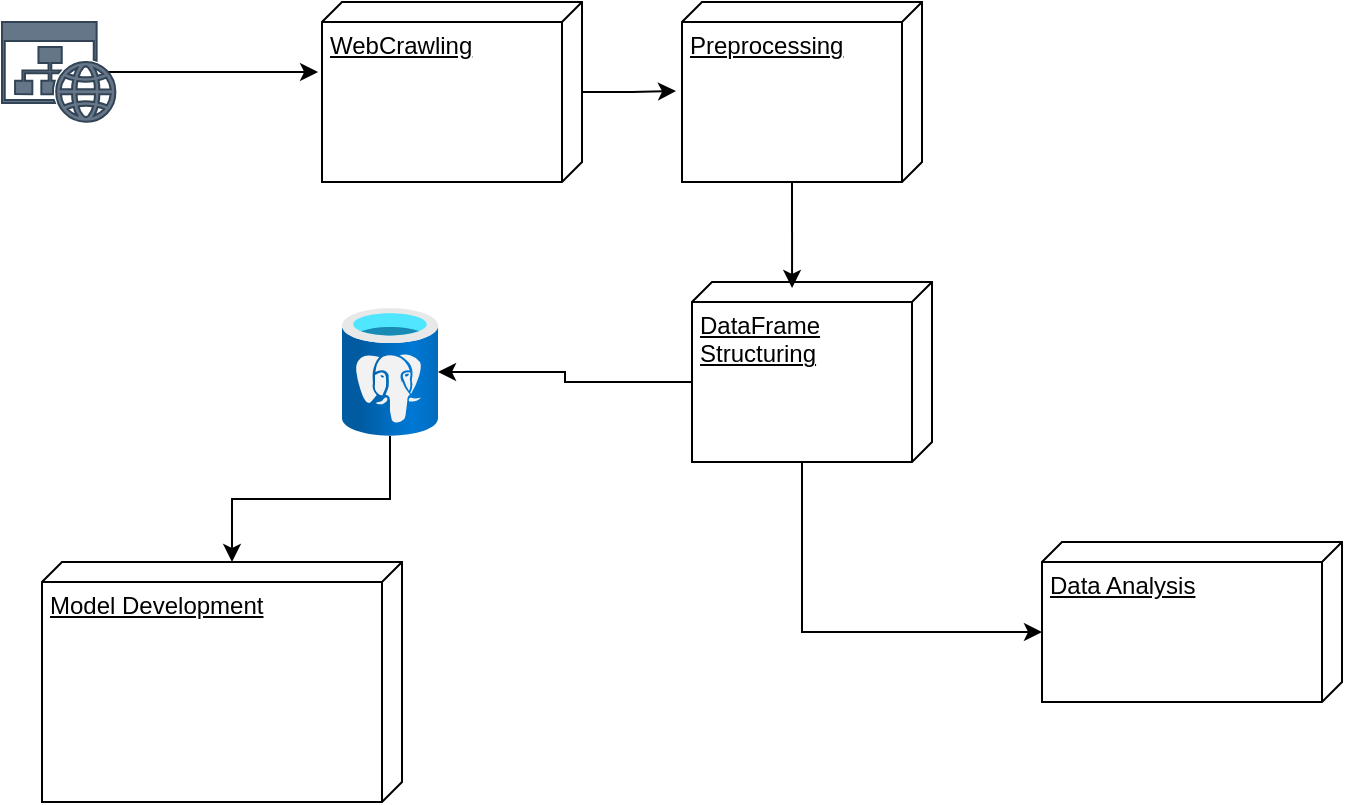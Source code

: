 <mxfile version="21.5.1" type="device">
  <diagram name="Page-1" id="_dLB5OyY1LlyaF-ppNpY">
    <mxGraphModel dx="1426" dy="806" grid="1" gridSize="10" guides="1" tooltips="1" connect="1" arrows="1" fold="1" page="1" pageScale="1" pageWidth="850" pageHeight="1100" math="0" shadow="0">
      <root>
        <mxCell id="0" />
        <mxCell id="1" parent="0" />
        <mxCell id="BxEvM1gzFtqI8rmF69bc-33" style="edgeStyle=orthogonalEdgeStyle;rounded=0;orthogonalLoop=1;jettySize=auto;html=1;entryX=0;entryY=0;entryDx=0;entryDy=85;entryPerimeter=0;" edge="1" parent="1" source="BxEvM1gzFtqI8rmF69bc-13" target="BxEvM1gzFtqI8rmF69bc-32">
          <mxGeometry relative="1" as="geometry" />
        </mxCell>
        <mxCell id="BxEvM1gzFtqI8rmF69bc-13" value="" style="image;aspect=fixed;html=1;points=[];align=center;fontSize=12;image=img/lib/azure2/databases/Azure_Database_PostgreSQL_Server.svg;rounded=0;labelBackgroundColor=none;" vertex="1" parent="1">
          <mxGeometry x="250" y="173" width="48" height="64" as="geometry" />
        </mxCell>
        <mxCell id="BxEvM1gzFtqI8rmF69bc-21" style="edgeStyle=orthogonalEdgeStyle;rounded=0;orthogonalLoop=1;jettySize=auto;html=1;exitX=0;exitY=0;exitDx=45;exitDy=0;exitPerimeter=0;entryX=0.495;entryY=1.025;entryDx=0;entryDy=0;entryPerimeter=0;labelBackgroundColor=none;fontColor=default;" edge="1" parent="1" source="BxEvM1gzFtqI8rmF69bc-15" target="BxEvM1gzFtqI8rmF69bc-20">
          <mxGeometry relative="1" as="geometry" />
        </mxCell>
        <mxCell id="BxEvM1gzFtqI8rmF69bc-15" value="WebCrawling&lt;br&gt;" style="verticalAlign=top;align=left;spacingTop=8;spacingLeft=2;spacingRight=12;shape=cube;size=10;direction=south;fontStyle=4;html=1;whiteSpace=wrap;rounded=0;labelBackgroundColor=none;" vertex="1" parent="1">
          <mxGeometry x="240" y="20" width="130" height="90" as="geometry" />
        </mxCell>
        <mxCell id="BxEvM1gzFtqI8rmF69bc-27" style="edgeStyle=orthogonalEdgeStyle;rounded=0;orthogonalLoop=1;jettySize=auto;html=1;exitX=0.93;exitY=0.5;exitDx=0;exitDy=0;exitPerimeter=0;entryX=0.389;entryY=1.015;entryDx=0;entryDy=0;entryPerimeter=0;labelBackgroundColor=none;fontColor=default;" edge="1" parent="1" source="BxEvM1gzFtqI8rmF69bc-16" target="BxEvM1gzFtqI8rmF69bc-15">
          <mxGeometry relative="1" as="geometry" />
        </mxCell>
        <mxCell id="BxEvM1gzFtqI8rmF69bc-16" value="" style="aspect=fixed;pointerEvents=1;shadow=0;dashed=0;html=1;strokeColor=#314354;labelPosition=center;verticalLabelPosition=bottom;verticalAlign=top;align=center;shape=mxgraph.mscae.enterprise.website_generic;rounded=0;labelBackgroundColor=none;fillColor=#647687;fontColor=#ffffff;" vertex="1" parent="1">
          <mxGeometry x="80" y="30" width="56.82" height="50" as="geometry" />
        </mxCell>
        <mxCell id="BxEvM1gzFtqI8rmF69bc-30" style="edgeStyle=orthogonalEdgeStyle;rounded=0;orthogonalLoop=1;jettySize=auto;html=1;exitX=0;exitY=0;exitDx=90;exitDy=65;exitPerimeter=0;entryX=0;entryY=0;entryDx=45;entryDy=150;entryPerimeter=0;labelBackgroundColor=none;fontColor=default;" edge="1" parent="1" source="BxEvM1gzFtqI8rmF69bc-19" target="BxEvM1gzFtqI8rmF69bc-25">
          <mxGeometry relative="1" as="geometry" />
        </mxCell>
        <mxCell id="BxEvM1gzFtqI8rmF69bc-31" style="edgeStyle=orthogonalEdgeStyle;rounded=0;orthogonalLoop=1;jettySize=auto;html=1;exitX=0;exitY=0;exitDx=50;exitDy=120;exitPerimeter=0;" edge="1" parent="1" source="BxEvM1gzFtqI8rmF69bc-19" target="BxEvM1gzFtqI8rmF69bc-13">
          <mxGeometry relative="1" as="geometry" />
        </mxCell>
        <mxCell id="BxEvM1gzFtqI8rmF69bc-19" value="DataFrame Structuring&lt;br&gt;" style="verticalAlign=top;align=left;spacingTop=8;spacingLeft=2;spacingRight=12;shape=cube;size=10;direction=south;fontStyle=4;html=1;whiteSpace=wrap;rounded=0;labelBackgroundColor=none;" vertex="1" parent="1">
          <mxGeometry x="425" y="160" width="120" height="90" as="geometry" />
        </mxCell>
        <mxCell id="BxEvM1gzFtqI8rmF69bc-28" style="edgeStyle=orthogonalEdgeStyle;rounded=0;orthogonalLoop=1;jettySize=auto;html=1;exitX=0;exitY=0;exitDx=90;exitDy=65;exitPerimeter=0;entryX=0.033;entryY=0.583;entryDx=0;entryDy=0;entryPerimeter=0;labelBackgroundColor=none;fontColor=default;" edge="1" parent="1" source="BxEvM1gzFtqI8rmF69bc-20" target="BxEvM1gzFtqI8rmF69bc-19">
          <mxGeometry relative="1" as="geometry" />
        </mxCell>
        <mxCell id="BxEvM1gzFtqI8rmF69bc-20" value="Preprocessing" style="verticalAlign=top;align=left;spacingTop=8;spacingLeft=2;spacingRight=12;shape=cube;size=10;direction=south;fontStyle=4;html=1;whiteSpace=wrap;rounded=0;labelBackgroundColor=none;" vertex="1" parent="1">
          <mxGeometry x="420" y="20" width="120" height="90" as="geometry" />
        </mxCell>
        <mxCell id="BxEvM1gzFtqI8rmF69bc-25" value="Data Analysis" style="verticalAlign=top;align=left;spacingTop=8;spacingLeft=2;spacingRight=12;shape=cube;size=10;direction=south;fontStyle=4;html=1;whiteSpace=wrap;rounded=0;labelBackgroundColor=none;" vertex="1" parent="1">
          <mxGeometry x="600" y="290" width="150" height="80" as="geometry" />
        </mxCell>
        <mxCell id="BxEvM1gzFtqI8rmF69bc-32" value="Model Development" style="verticalAlign=top;align=left;spacingTop=8;spacingLeft=2;spacingRight=12;shape=cube;size=10;direction=south;fontStyle=4;html=1;whiteSpace=wrap;" vertex="1" parent="1">
          <mxGeometry x="100" y="300" width="180" height="120" as="geometry" />
        </mxCell>
      </root>
    </mxGraphModel>
  </diagram>
</mxfile>
